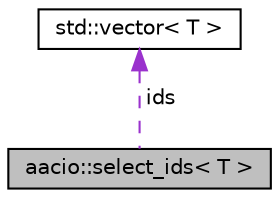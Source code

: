 digraph "aacio::select_ids&lt; T &gt;"
{
  edge [fontname="Helvetica",fontsize="10",labelfontname="Helvetica",labelfontsize="10"];
  node [fontname="Helvetica",fontsize="10",shape=record];
  Node1 [label="aacio::select_ids\< T \>",height=0.2,width=0.4,color="black", fillcolor="grey75", style="filled", fontcolor="black"];
  Node2 -> Node1 [dir="back",color="darkorchid3",fontsize="10",style="dashed",label=" ids" ,fontname="Helvetica"];
  Node2 [label="std::vector\< T \>",height=0.2,width=0.4,color="black", fillcolor="white", style="filled",URL="$classstd_1_1vector.html"];
}
